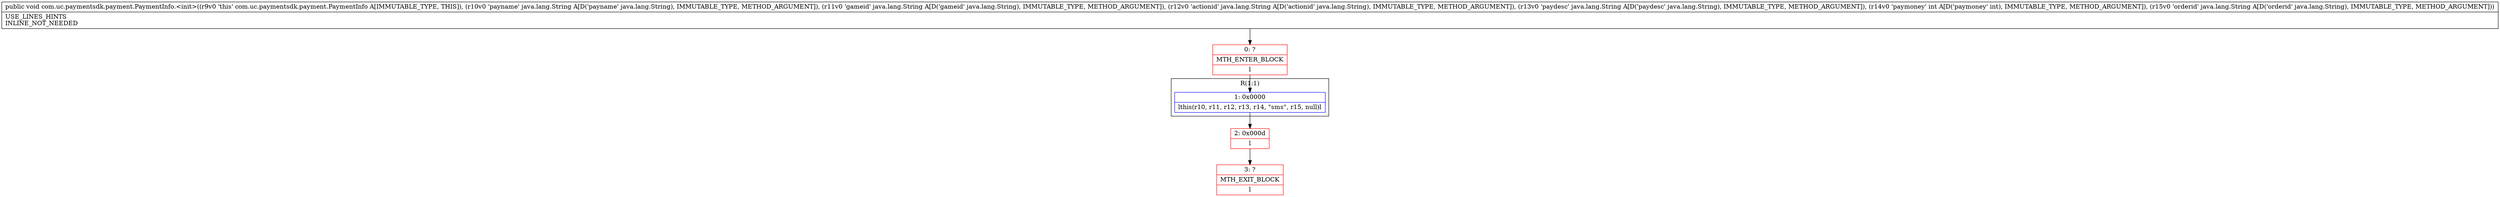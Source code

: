 digraph "CFG forcom.uc.paymentsdk.payment.PaymentInfo.\<init\>(Ljava\/lang\/String;Ljava\/lang\/String;Ljava\/lang\/String;Ljava\/lang\/String;ILjava\/lang\/String;)V" {
subgraph cluster_Region_764968052 {
label = "R(1:1)";
node [shape=record,color=blue];
Node_1 [shape=record,label="{1\:\ 0x0000|lthis(r10, r11, r12, r13, r14, \"sms\", r15, null)l}"];
}
Node_0 [shape=record,color=red,label="{0\:\ ?|MTH_ENTER_BLOCK\l|l}"];
Node_2 [shape=record,color=red,label="{2\:\ 0x000d|l}"];
Node_3 [shape=record,color=red,label="{3\:\ ?|MTH_EXIT_BLOCK\l|l}"];
MethodNode[shape=record,label="{public void com.uc.paymentsdk.payment.PaymentInfo.\<init\>((r9v0 'this' com.uc.paymentsdk.payment.PaymentInfo A[IMMUTABLE_TYPE, THIS]), (r10v0 'payname' java.lang.String A[D('payname' java.lang.String), IMMUTABLE_TYPE, METHOD_ARGUMENT]), (r11v0 'gameid' java.lang.String A[D('gameid' java.lang.String), IMMUTABLE_TYPE, METHOD_ARGUMENT]), (r12v0 'actionid' java.lang.String A[D('actionid' java.lang.String), IMMUTABLE_TYPE, METHOD_ARGUMENT]), (r13v0 'paydesc' java.lang.String A[D('paydesc' java.lang.String), IMMUTABLE_TYPE, METHOD_ARGUMENT]), (r14v0 'paymoney' int A[D('paymoney' int), IMMUTABLE_TYPE, METHOD_ARGUMENT]), (r15v0 'orderid' java.lang.String A[D('orderid' java.lang.String), IMMUTABLE_TYPE, METHOD_ARGUMENT]))  | USE_LINES_HINTS\lINLINE_NOT_NEEDED\l}"];
MethodNode -> Node_0;
Node_1 -> Node_2;
Node_0 -> Node_1;
Node_2 -> Node_3;
}

